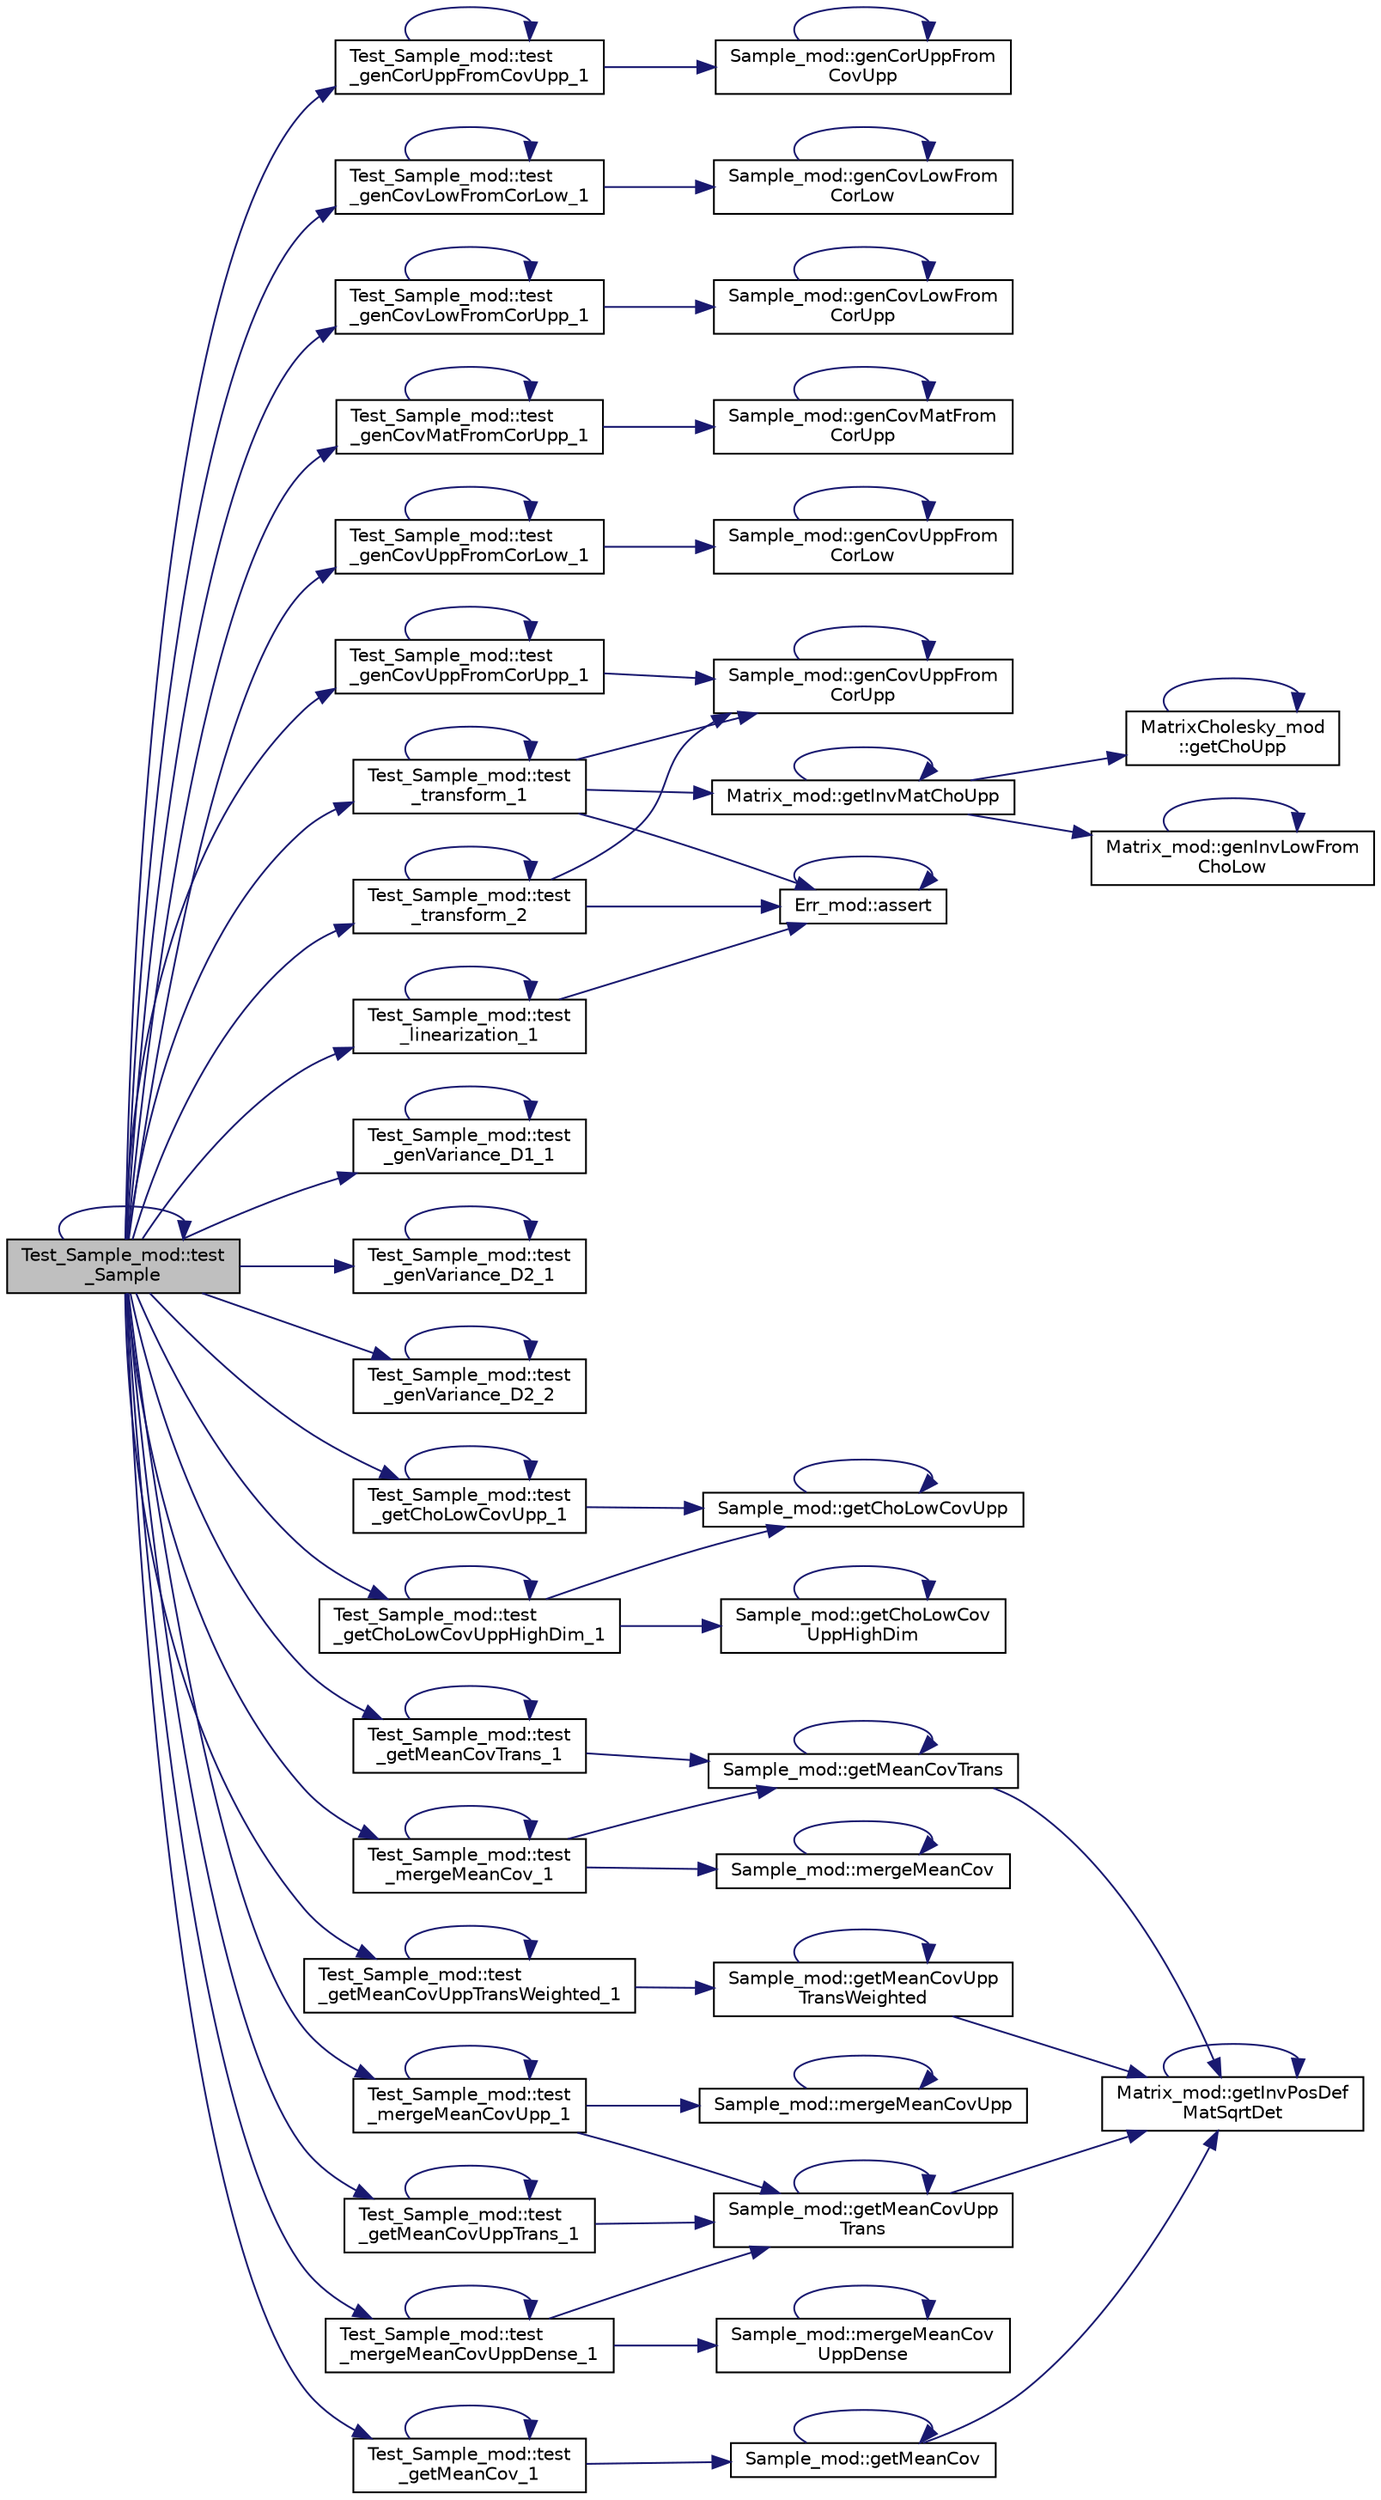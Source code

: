 digraph "Test_Sample_mod::test_Sample"
{
 // LATEX_PDF_SIZE
  edge [fontname="Helvetica",fontsize="10",labelfontname="Helvetica",labelfontsize="10"];
  node [fontname="Helvetica",fontsize="10",shape=record];
  rankdir="LR";
  Node1 [label="Test_Sample_mod::test\l_Sample",height=0.2,width=0.4,color="black", fillcolor="grey75", style="filled", fontcolor="black",tooltip=" "];
  Node1 -> Node2 [color="midnightblue",fontsize="10",style="solid",fontname="Helvetica"];
  Node2 [label="Test_Sample_mod::test\l_genCorUppFromCovUpp_1",height=0.2,width=0.4,color="black", fillcolor="white", style="filled",URL="$namespaceTest__Sample__mod.html#a53bce41825b5ee4127bd14f821e03ba8",tooltip=" "];
  Node2 -> Node3 [color="midnightblue",fontsize="10",style="solid",fontname="Helvetica"];
  Node3 [label="Sample_mod::genCorUppFrom\lCovUpp",height=0.2,width=0.4,color="black", fillcolor="white", style="filled",URL="$namespaceSample__mod.html#aa2c2cc79f34ed2846aac905662807ca8",tooltip="Convert the upper-triangle covariance matrix to the upper-triangle correlation matrix."];
  Node3 -> Node3 [color="midnightblue",fontsize="10",style="solid",fontname="Helvetica"];
  Node2 -> Node2 [color="midnightblue",fontsize="10",style="solid",fontname="Helvetica"];
  Node1 -> Node4 [color="midnightblue",fontsize="10",style="solid",fontname="Helvetica"];
  Node4 [label="Test_Sample_mod::test\l_genCovLowFromCorLow_1",height=0.2,width=0.4,color="black", fillcolor="white", style="filled",URL="$namespaceTest__Sample__mod.html#a2d77bcccaf64a56c45d27de03ff10802",tooltip=" "];
  Node4 -> Node5 [color="midnightblue",fontsize="10",style="solid",fontname="Helvetica"];
  Node5 [label="Sample_mod::genCovLowFrom\lCorLow",height=0.2,width=0.4,color="black", fillcolor="white", style="filled",URL="$namespaceSample__mod.html#a710cdd4c4ded3c2f653ff45938659ac0",tooltip="Convert the lower-triangle correlation matrix to the lower-triangle covariance matrix."];
  Node5 -> Node5 [color="midnightblue",fontsize="10",style="solid",fontname="Helvetica"];
  Node4 -> Node4 [color="midnightblue",fontsize="10",style="solid",fontname="Helvetica"];
  Node1 -> Node6 [color="midnightblue",fontsize="10",style="solid",fontname="Helvetica"];
  Node6 [label="Test_Sample_mod::test\l_genCovLowFromCorUpp_1",height=0.2,width=0.4,color="black", fillcolor="white", style="filled",URL="$namespaceTest__Sample__mod.html#abd6a12cc7c04abb0465ecc85bb1a54a4",tooltip=" "];
  Node6 -> Node7 [color="midnightblue",fontsize="10",style="solid",fontname="Helvetica"];
  Node7 [label="Sample_mod::genCovLowFrom\lCorUpp",height=0.2,width=0.4,color="black", fillcolor="white", style="filled",URL="$namespaceSample__mod.html#a327d606c46799604e58f9390fe879b03",tooltip="Convert the upper-triangle correlation matrix to the lower-triangle covariance matrix."];
  Node7 -> Node7 [color="midnightblue",fontsize="10",style="solid",fontname="Helvetica"];
  Node6 -> Node6 [color="midnightblue",fontsize="10",style="solid",fontname="Helvetica"];
  Node1 -> Node8 [color="midnightblue",fontsize="10",style="solid",fontname="Helvetica"];
  Node8 [label="Test_Sample_mod::test\l_genCovMatFromCorUpp_1",height=0.2,width=0.4,color="black", fillcolor="white", style="filled",URL="$namespaceTest__Sample__mod.html#aaab292297bd9ade94d9607c281182bce",tooltip=" "];
  Node8 -> Node9 [color="midnightblue",fontsize="10",style="solid",fontname="Helvetica"];
  Node9 [label="Sample_mod::genCovMatFrom\lCorUpp",height=0.2,width=0.4,color="black", fillcolor="white", style="filled",URL="$namespaceSample__mod.html#a86b2067e570d61ffd9069c086d0d403d",tooltip="Convert the input correlation matrix to the output covariance matrix."];
  Node9 -> Node9 [color="midnightblue",fontsize="10",style="solid",fontname="Helvetica"];
  Node8 -> Node8 [color="midnightblue",fontsize="10",style="solid",fontname="Helvetica"];
  Node1 -> Node10 [color="midnightblue",fontsize="10",style="solid",fontname="Helvetica"];
  Node10 [label="Test_Sample_mod::test\l_genCovUppFromCorLow_1",height=0.2,width=0.4,color="black", fillcolor="white", style="filled",URL="$namespaceTest__Sample__mod.html#a2b9d0a3fa6dfa8678162c52ef6cb960e",tooltip=" "];
  Node10 -> Node11 [color="midnightblue",fontsize="10",style="solid",fontname="Helvetica"];
  Node11 [label="Sample_mod::genCovUppFrom\lCorLow",height=0.2,width=0.4,color="black", fillcolor="white", style="filled",URL="$namespaceSample__mod.html#aaa488173222177596255901083dbc639",tooltip="Convert the lower-triangle correlation matrix to the upper-triangle covariance matrix."];
  Node11 -> Node11 [color="midnightblue",fontsize="10",style="solid",fontname="Helvetica"];
  Node10 -> Node10 [color="midnightblue",fontsize="10",style="solid",fontname="Helvetica"];
  Node1 -> Node12 [color="midnightblue",fontsize="10",style="solid",fontname="Helvetica"];
  Node12 [label="Test_Sample_mod::test\l_genCovUppFromCorUpp_1",height=0.2,width=0.4,color="black", fillcolor="white", style="filled",URL="$namespaceTest__Sample__mod.html#a1b581f63f8e5eb9caa4dd0a7d0e9df83",tooltip=" "];
  Node12 -> Node13 [color="midnightblue",fontsize="10",style="solid",fontname="Helvetica"];
  Node13 [label="Sample_mod::genCovUppFrom\lCorUpp",height=0.2,width=0.4,color="black", fillcolor="white", style="filled",URL="$namespaceSample__mod.html#a006be94969ee33fe9d9ad6c2a438a9c6",tooltip="Convert the upper-triangle correlation matrix to the upper-triangle covariance matrix."];
  Node13 -> Node13 [color="midnightblue",fontsize="10",style="solid",fontname="Helvetica"];
  Node12 -> Node12 [color="midnightblue",fontsize="10",style="solid",fontname="Helvetica"];
  Node1 -> Node14 [color="midnightblue",fontsize="10",style="solid",fontname="Helvetica"];
  Node14 [label="Test_Sample_mod::test\l_genVariance_D1_1",height=0.2,width=0.4,color="black", fillcolor="white", style="filled",URL="$namespaceTest__Sample__mod.html#a767fc469f698a036ebc983743224c485",tooltip="Test genVariance() with an unweighted 1D sample."];
  Node14 -> Node14 [color="midnightblue",fontsize="10",style="solid",fontname="Helvetica"];
  Node1 -> Node15 [color="midnightblue",fontsize="10",style="solid",fontname="Helvetica"];
  Node15 [label="Test_Sample_mod::test\l_genVariance_D2_1",height=0.2,width=0.4,color="black", fillcolor="white", style="filled",URL="$namespaceTest__Sample__mod.html#a6c8886c7f54c7bcc586d7ad89754a3ec",tooltip="Test genVariance() with a weighted 1D sample."];
  Node15 -> Node15 [color="midnightblue",fontsize="10",style="solid",fontname="Helvetica"];
  Node1 -> Node16 [color="midnightblue",fontsize="10",style="solid",fontname="Helvetica"];
  Node16 [label="Test_Sample_mod::test\l_genVariance_D2_2",height=0.2,width=0.4,color="black", fillcolor="white", style="filled",URL="$namespaceTest__Sample__mod.html#a87f7b3cebc06f066a4f7510a190d420e",tooltip=" "];
  Node16 -> Node16 [color="midnightblue",fontsize="10",style="solid",fontname="Helvetica"];
  Node1 -> Node17 [color="midnightblue",fontsize="10",style="solid",fontname="Helvetica"];
  Node17 [label="Test_Sample_mod::test\l_getChoLowCovUpp_1",height=0.2,width=0.4,color="black", fillcolor="white", style="filled",URL="$namespaceTest__Sample__mod.html#a4caa78a1b5e614ad2e0c21a19100a37e",tooltip=" "];
  Node17 -> Node18 [color="midnightblue",fontsize="10",style="solid",fontname="Helvetica"];
  Node18 [label="Sample_mod::getChoLowCovUpp",height=0.2,width=0.4,color="black", fillcolor="white", style="filled",URL="$namespaceSample__mod.html#af9dafbc79f11fc37f384877e49f3bf27",tooltip="Return the lower triangle Cholesky Factor of the covariance matrix of a set of points in the lower pa..."];
  Node18 -> Node18 [color="midnightblue",fontsize="10",style="solid",fontname="Helvetica"];
  Node17 -> Node17 [color="midnightblue",fontsize="10",style="solid",fontname="Helvetica"];
  Node1 -> Node19 [color="midnightblue",fontsize="10",style="solid",fontname="Helvetica"];
  Node19 [label="Test_Sample_mod::test\l_getChoLowCovUppHighDim_1",height=0.2,width=0.4,color="black", fillcolor="white", style="filled",URL="$namespaceTest__Sample__mod.html#a7f8b47d1029782e0d9147754ec8aa134",tooltip=" "];
  Node19 -> Node18 [color="midnightblue",fontsize="10",style="solid",fontname="Helvetica"];
  Node19 -> Node20 [color="midnightblue",fontsize="10",style="solid",fontname="Helvetica"];
  Node20 [label="Sample_mod::getChoLowCov\lUppHighDim",height=0.2,width=0.4,color="black", fillcolor="white", style="filled",URL="$namespaceSample__mod.html#a1e5daab49859d9c21c4ec3c916ec963d",tooltip="Return the lower triangle Cholesky Factor of the covariance matrix of a set of points in the lower pa..."];
  Node20 -> Node20 [color="midnightblue",fontsize="10",style="solid",fontname="Helvetica"];
  Node19 -> Node19 [color="midnightblue",fontsize="10",style="solid",fontname="Helvetica"];
  Node1 -> Node21 [color="midnightblue",fontsize="10",style="solid",fontname="Helvetica"];
  Node21 [label="Test_Sample_mod::test\l_getMeanCov_1",height=0.2,width=0.4,color="black", fillcolor="white", style="filled",URL="$namespaceTest__Sample__mod.html#a5aa21d2bf37624dd05186da10e64ae98",tooltip=" "];
  Node21 -> Node22 [color="midnightblue",fontsize="10",style="solid",fontname="Helvetica"];
  Node22 [label="Sample_mod::getMeanCov",height=0.2,width=0.4,color="black", fillcolor="white", style="filled",URL="$namespaceSample__mod.html#a5f2a3ba527c41a88f8afefabf3385a9e",tooltip="Return the sample mean, covariance matrix, the Mahalanobis distances squared of the points with respe..."];
  Node22 -> Node23 [color="midnightblue",fontsize="10",style="solid",fontname="Helvetica"];
  Node23 [label="Matrix_mod::getInvPosDef\lMatSqrtDet",height=0.2,width=0.4,color="black", fillcolor="white", style="filled",URL="$namespaceMatrix__mod.html#aa08a21e9b35cd8a96d4442b300d3d993",tooltip="Return the inverse matrix of a symmetric-positive-definite input matrix, which is given in the upper ..."];
  Node23 -> Node23 [color="midnightblue",fontsize="10",style="solid",fontname="Helvetica"];
  Node22 -> Node22 [color="midnightblue",fontsize="10",style="solid",fontname="Helvetica"];
  Node21 -> Node21 [color="midnightblue",fontsize="10",style="solid",fontname="Helvetica"];
  Node1 -> Node24 [color="midnightblue",fontsize="10",style="solid",fontname="Helvetica"];
  Node24 [label="Test_Sample_mod::test\l_getMeanCovTrans_1",height=0.2,width=0.4,color="black", fillcolor="white", style="filled",URL="$namespaceTest__Sample__mod.html#ac938382c059cdb31642f2aa4d5a27231",tooltip=" "];
  Node24 -> Node25 [color="midnightblue",fontsize="10",style="solid",fontname="Helvetica"];
  Node25 [label="Sample_mod::getMeanCovTrans",height=0.2,width=0.4,color="black", fillcolor="white", style="filled",URL="$namespaceSample__mod.html#ab54f1da8d61065ad511b74648331cdab",tooltip="Return the sample mean, covariance matrix, the Mahalanobis distances squared of the points with respe..."];
  Node25 -> Node23 [color="midnightblue",fontsize="10",style="solid",fontname="Helvetica"];
  Node25 -> Node25 [color="midnightblue",fontsize="10",style="solid",fontname="Helvetica"];
  Node24 -> Node24 [color="midnightblue",fontsize="10",style="solid",fontname="Helvetica"];
  Node1 -> Node26 [color="midnightblue",fontsize="10",style="solid",fontname="Helvetica"];
  Node26 [label="Test_Sample_mod::test\l_getMeanCovUppTrans_1",height=0.2,width=0.4,color="black", fillcolor="white", style="filled",URL="$namespaceTest__Sample__mod.html#a2a8bb6881a476432e3ef86865ffd0e66",tooltip=" "];
  Node26 -> Node27 [color="midnightblue",fontsize="10",style="solid",fontname="Helvetica"];
  Node27 [label="Sample_mod::getMeanCovUpp\lTrans",height=0.2,width=0.4,color="black", fillcolor="white", style="filled",URL="$namespaceSample__mod.html#ae9487a1bd8fb8e417b2ad4b193e63c41",tooltip="Return the sample mean and the upper triangle of the covariance matrix of the input sample."];
  Node27 -> Node23 [color="midnightblue",fontsize="10",style="solid",fontname="Helvetica"];
  Node27 -> Node27 [color="midnightblue",fontsize="10",style="solid",fontname="Helvetica"];
  Node26 -> Node26 [color="midnightblue",fontsize="10",style="solid",fontname="Helvetica"];
  Node1 -> Node28 [color="midnightblue",fontsize="10",style="solid",fontname="Helvetica"];
  Node28 [label="Test_Sample_mod::test\l_getMeanCovUppTransWeighted_1",height=0.2,width=0.4,color="black", fillcolor="white", style="filled",URL="$namespaceTest__Sample__mod.html#a1dbba18d39a710c6d6ac145e741f3bd8",tooltip=" "];
  Node28 -> Node29 [color="midnightblue",fontsize="10",style="solid",fontname="Helvetica"];
  Node29 [label="Sample_mod::getMeanCovUpp\lTransWeighted",height=0.2,width=0.4,color="black", fillcolor="white", style="filled",URL="$namespaceSample__mod.html#a69fe9bd0741ff89ecef392e6c4df1308",tooltip="Return the mean and the upper triangle of the covariance matrix of the input weighted sample."];
  Node29 -> Node23 [color="midnightblue",fontsize="10",style="solid",fontname="Helvetica"];
  Node29 -> Node29 [color="midnightblue",fontsize="10",style="solid",fontname="Helvetica"];
  Node28 -> Node28 [color="midnightblue",fontsize="10",style="solid",fontname="Helvetica"];
  Node1 -> Node30 [color="midnightblue",fontsize="10",style="solid",fontname="Helvetica"];
  Node30 [label="Test_Sample_mod::test\l_linearization_1",height=0.2,width=0.4,color="black", fillcolor="white", style="filled",URL="$namespaceTest__Sample__mod.html#ae1aacd2e2a0c8df821721a23a4eaff9d",tooltip="Do Mahalanobis transformation on a normalized correlated sample randomly generated from an MVN distri..."];
  Node30 -> Node31 [color="midnightblue",fontsize="10",style="solid",fontname="Helvetica"];
  Node31 [label="Err_mod::assert",height=0.2,width=0.4,color="black", fillcolor="white", style="filled",URL="$namespaceErr__mod.html#a36a83db6a4f7bbdd52e4e1a4da550e31",tooltip="Verify the assertion holds. If not, print the (optional) input message on stdout and return or error-..."];
  Node31 -> Node31 [color="midnightblue",fontsize="10",style="solid",fontname="Helvetica"];
  Node30 -> Node30 [color="midnightblue",fontsize="10",style="solid",fontname="Helvetica"];
  Node1 -> Node32 [color="midnightblue",fontsize="10",style="solid",fontname="Helvetica"];
  Node32 [label="Test_Sample_mod::test\l_mergeMeanCov_1",height=0.2,width=0.4,color="black", fillcolor="white", style="filled",URL="$namespaceTest__Sample__mod.html#ad1a6b343c5b4d6398f61e2d1ccdaa8a5",tooltip=" "];
  Node32 -> Node25 [color="midnightblue",fontsize="10",style="solid",fontname="Helvetica"];
  Node32 -> Node33 [color="midnightblue",fontsize="10",style="solid",fontname="Helvetica"];
  Node33 [label="Sample_mod::mergeMeanCov",height=0.2,width=0.4,color="black", fillcolor="white", style="filled",URL="$namespaceSample__mod.html#a64b836f780040d4b71c0a63c77ea5231",tooltip="Given two input sample means and covariance matrices, return the combination of them as a single mean..."];
  Node33 -> Node33 [color="midnightblue",fontsize="10",style="solid",fontname="Helvetica"];
  Node32 -> Node32 [color="midnightblue",fontsize="10",style="solid",fontname="Helvetica"];
  Node1 -> Node34 [color="midnightblue",fontsize="10",style="solid",fontname="Helvetica"];
  Node34 [label="Test_Sample_mod::test\l_mergeMeanCovUpp_1",height=0.2,width=0.4,color="black", fillcolor="white", style="filled",URL="$namespaceTest__Sample__mod.html#a7f943e9c8bb23c6dcd3f3131c41d2fb7",tooltip=" "];
  Node34 -> Node27 [color="midnightblue",fontsize="10",style="solid",fontname="Helvetica"];
  Node34 -> Node35 [color="midnightblue",fontsize="10",style="solid",fontname="Helvetica"];
  Node35 [label="Sample_mod::mergeMeanCovUpp",height=0.2,width=0.4,color="black", fillcolor="white", style="filled",URL="$namespaceSample__mod.html#ab6c8a951bf35c59402a30d6d17a6d193",tooltip="Given two input sample means and covariance matrices, return the combination of them as a single mean..."];
  Node35 -> Node35 [color="midnightblue",fontsize="10",style="solid",fontname="Helvetica"];
  Node34 -> Node34 [color="midnightblue",fontsize="10",style="solid",fontname="Helvetica"];
  Node1 -> Node36 [color="midnightblue",fontsize="10",style="solid",fontname="Helvetica"];
  Node36 [label="Test_Sample_mod::test\l_mergeMeanCovUppDense_1",height=0.2,width=0.4,color="black", fillcolor="white", style="filled",URL="$namespaceTest__Sample__mod.html#a3212c39fce55f96ae72c842e17e4b33f",tooltip=" "];
  Node36 -> Node27 [color="midnightblue",fontsize="10",style="solid",fontname="Helvetica"];
  Node36 -> Node37 [color="midnightblue",fontsize="10",style="solid",fontname="Helvetica"];
  Node37 [label="Sample_mod::mergeMeanCov\lUppDense",height=0.2,width=0.4,color="black", fillcolor="white", style="filled",URL="$namespaceSample__mod.html#a81524ddc27a48db65744d80cfad9b348",tooltip="Given two input sample means and covariance matrices, return the combination of them as a single mean..."];
  Node37 -> Node37 [color="midnightblue",fontsize="10",style="solid",fontname="Helvetica"];
  Node36 -> Node36 [color="midnightblue",fontsize="10",style="solid",fontname="Helvetica"];
  Node1 -> Node1 [color="midnightblue",fontsize="10",style="solid",fontname="Helvetica"];
  Node1 -> Node38 [color="midnightblue",fontsize="10",style="solid",fontname="Helvetica"];
  Node38 [label="Test_Sample_mod::test\l_transform_1",height=0.2,width=0.4,color="black", fillcolor="white", style="filled",URL="$namespaceTest__Sample__mod.html#a10e46798cfab881474e80ba8b234a83e",tooltip="Correlate a data sample randomly generated from a standard MVN distribution. The output transformed s..."];
  Node38 -> Node31 [color="midnightblue",fontsize="10",style="solid",fontname="Helvetica"];
  Node38 -> Node13 [color="midnightblue",fontsize="10",style="solid",fontname="Helvetica"];
  Node38 -> Node39 [color="midnightblue",fontsize="10",style="solid",fontname="Helvetica"];
  Node39 [label="Matrix_mod::getInvMatChoUpp",height=0.2,width=0.4,color="black", fillcolor="white", style="filled",URL="$namespaceMatrix__mod.html#aab3d6c2d51ad94f13c5c0854c39837da",tooltip="Return the upper-triangle of the inverse of a Cholesky factorization specified by its lower-triangle ..."];
  Node39 -> Node40 [color="midnightblue",fontsize="10",style="solid",fontname="Helvetica"];
  Node40 [label="Matrix_mod::genInvLowFrom\lChoLow",height=0.2,width=0.4,color="black", fillcolor="white", style="filled",URL="$namespaceMatrix__mod.html#a76ec4b86aea74261b244135e13fac1a9",tooltip="Generate the lower-triangle and diagonals of the inverse matrix of a symmetric-positive-definite matr..."];
  Node40 -> Node40 [color="midnightblue",fontsize="10",style="solid",fontname="Helvetica"];
  Node39 -> Node41 [color="midnightblue",fontsize="10",style="solid",fontname="Helvetica"];
  Node41 [label="MatrixCholesky_mod\l::getChoUpp",height=0.2,width=0.4,color="black", fillcolor="white", style="filled",URL="$namespaceMatrixCholesky__mod.html#ad9cf5eff8d3870f642e010506b3aa2f4",tooltip="Return the Cholesky factorization of the input positive-definite matrix."];
  Node41 -> Node41 [color="midnightblue",fontsize="10",style="solid",fontname="Helvetica"];
  Node39 -> Node39 [color="midnightblue",fontsize="10",style="solid",fontname="Helvetica"];
  Node38 -> Node38 [color="midnightblue",fontsize="10",style="solid",fontname="Helvetica"];
  Node1 -> Node42 [color="midnightblue",fontsize="10",style="solid",fontname="Helvetica"];
  Node42 [label="Test_Sample_mod::test\l_transform_2",height=0.2,width=0.4,color="black", fillcolor="white", style="filled",URL="$namespaceTest__Sample__mod.html#aeb893ca380dd17c68dcb43834de627b8",tooltip="Do Mahalanobis transformation on a normalized correlated sample randomly generated from an MVN distri..."];
  Node42 -> Node31 [color="midnightblue",fontsize="10",style="solid",fontname="Helvetica"];
  Node42 -> Node13 [color="midnightblue",fontsize="10",style="solid",fontname="Helvetica"];
  Node42 -> Node42 [color="midnightblue",fontsize="10",style="solid",fontname="Helvetica"];
}
